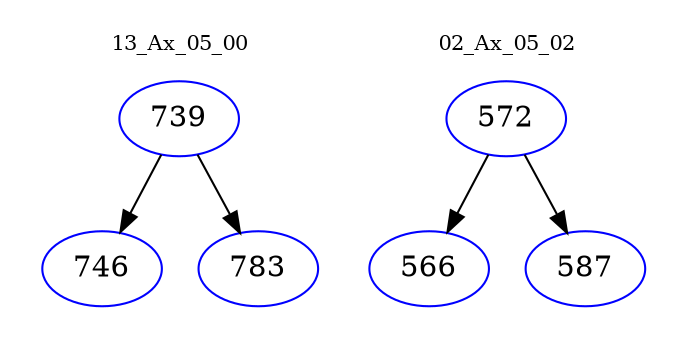 digraph{
subgraph cluster_0 {
color = white
label = "13_Ax_05_00";
fontsize=10;
T0_739 [label="739", color="blue"]
T0_739 -> T0_746 [color="black"]
T0_746 [label="746", color="blue"]
T0_739 -> T0_783 [color="black"]
T0_783 [label="783", color="blue"]
}
subgraph cluster_1 {
color = white
label = "02_Ax_05_02";
fontsize=10;
T1_572 [label="572", color="blue"]
T1_572 -> T1_566 [color="black"]
T1_566 [label="566", color="blue"]
T1_572 -> T1_587 [color="black"]
T1_587 [label="587", color="blue"]
}
}
